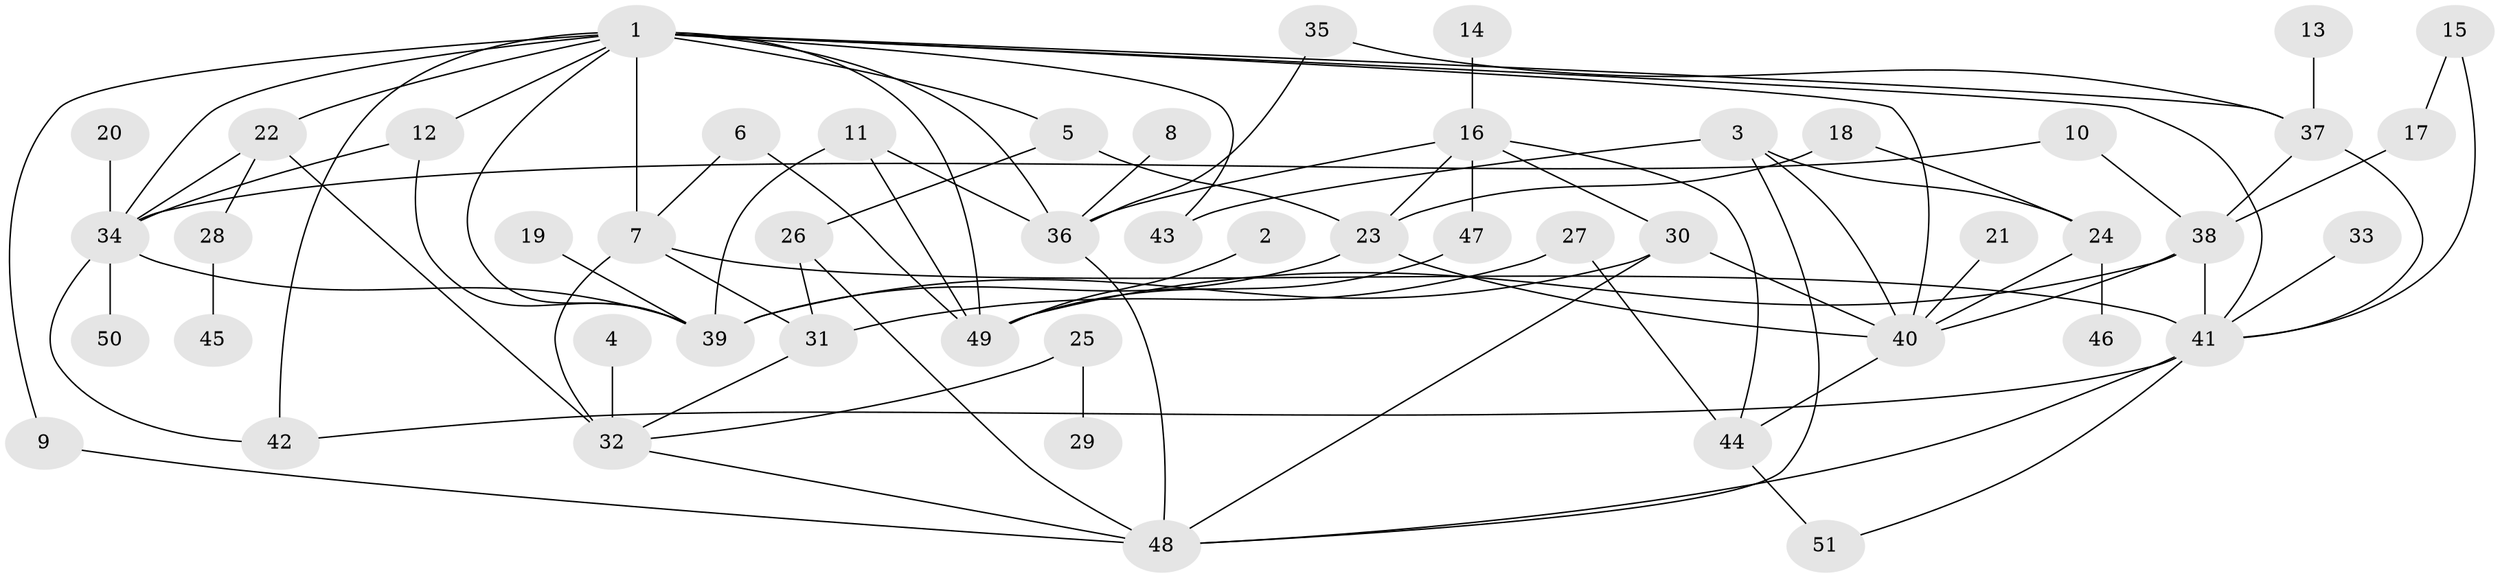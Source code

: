 // original degree distribution, {4: 0.1188118811881188, 10: 0.009900990099009901, 5: 0.0891089108910891, 3: 0.2376237623762376, 6: 0.04950495049504951, 2: 0.3069306930693069, 1: 0.18811881188118812}
// Generated by graph-tools (version 1.1) at 2025/25/03/09/25 03:25:35]
// undirected, 51 vertices, 88 edges
graph export_dot {
graph [start="1"]
  node [color=gray90,style=filled];
  1;
  2;
  3;
  4;
  5;
  6;
  7;
  8;
  9;
  10;
  11;
  12;
  13;
  14;
  15;
  16;
  17;
  18;
  19;
  20;
  21;
  22;
  23;
  24;
  25;
  26;
  27;
  28;
  29;
  30;
  31;
  32;
  33;
  34;
  35;
  36;
  37;
  38;
  39;
  40;
  41;
  42;
  43;
  44;
  45;
  46;
  47;
  48;
  49;
  50;
  51;
  1 -- 5 [weight=1.0];
  1 -- 7 [weight=1.0];
  1 -- 9 [weight=1.0];
  1 -- 12 [weight=1.0];
  1 -- 22 [weight=1.0];
  1 -- 34 [weight=2.0];
  1 -- 36 [weight=1.0];
  1 -- 37 [weight=1.0];
  1 -- 39 [weight=1.0];
  1 -- 40 [weight=1.0];
  1 -- 41 [weight=1.0];
  1 -- 42 [weight=1.0];
  1 -- 43 [weight=1.0];
  1 -- 49 [weight=1.0];
  2 -- 49 [weight=1.0];
  3 -- 24 [weight=1.0];
  3 -- 40 [weight=1.0];
  3 -- 43 [weight=1.0];
  3 -- 48 [weight=1.0];
  4 -- 32 [weight=1.0];
  5 -- 23 [weight=1.0];
  5 -- 26 [weight=1.0];
  6 -- 7 [weight=1.0];
  6 -- 49 [weight=1.0];
  7 -- 31 [weight=1.0];
  7 -- 32 [weight=2.0];
  7 -- 41 [weight=2.0];
  8 -- 36 [weight=1.0];
  9 -- 48 [weight=1.0];
  10 -- 34 [weight=1.0];
  10 -- 38 [weight=1.0];
  11 -- 36 [weight=1.0];
  11 -- 39 [weight=1.0];
  11 -- 49 [weight=1.0];
  12 -- 34 [weight=1.0];
  12 -- 39 [weight=1.0];
  13 -- 37 [weight=1.0];
  14 -- 16 [weight=1.0];
  15 -- 17 [weight=1.0];
  15 -- 41 [weight=1.0];
  16 -- 23 [weight=1.0];
  16 -- 30 [weight=1.0];
  16 -- 36 [weight=1.0];
  16 -- 44 [weight=1.0];
  16 -- 47 [weight=1.0];
  17 -- 38 [weight=1.0];
  18 -- 23 [weight=1.0];
  18 -- 24 [weight=1.0];
  19 -- 39 [weight=1.0];
  20 -- 34 [weight=1.0];
  21 -- 40 [weight=1.0];
  22 -- 28 [weight=1.0];
  22 -- 32 [weight=1.0];
  22 -- 34 [weight=1.0];
  23 -- 39 [weight=1.0];
  23 -- 40 [weight=1.0];
  24 -- 40 [weight=1.0];
  24 -- 46 [weight=1.0];
  25 -- 29 [weight=2.0];
  25 -- 32 [weight=1.0];
  26 -- 31 [weight=1.0];
  26 -- 48 [weight=1.0];
  27 -- 31 [weight=1.0];
  27 -- 44 [weight=1.0];
  28 -- 45 [weight=1.0];
  30 -- 39 [weight=1.0];
  30 -- 40 [weight=1.0];
  30 -- 48 [weight=1.0];
  31 -- 32 [weight=1.0];
  32 -- 48 [weight=1.0];
  33 -- 41 [weight=1.0];
  34 -- 39 [weight=1.0];
  34 -- 42 [weight=2.0];
  34 -- 50 [weight=1.0];
  35 -- 36 [weight=1.0];
  35 -- 37 [weight=1.0];
  36 -- 48 [weight=1.0];
  37 -- 38 [weight=1.0];
  37 -- 41 [weight=1.0];
  38 -- 40 [weight=1.0];
  38 -- 41 [weight=1.0];
  38 -- 49 [weight=1.0];
  40 -- 44 [weight=1.0];
  41 -- 42 [weight=1.0];
  41 -- 48 [weight=1.0];
  41 -- 51 [weight=1.0];
  44 -- 51 [weight=1.0];
  47 -- 49 [weight=1.0];
}
